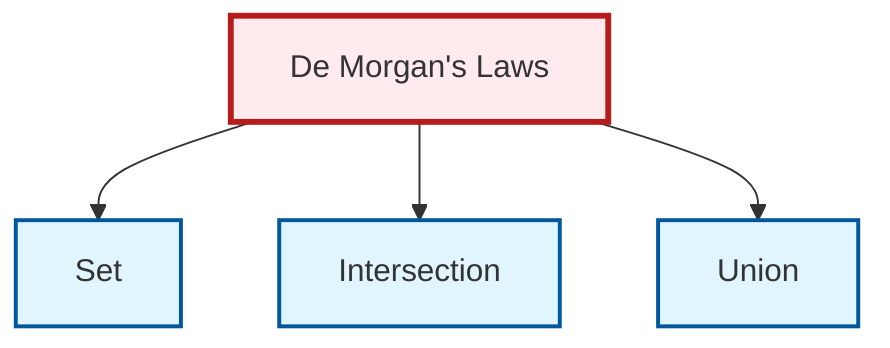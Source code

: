 graph TD
    classDef definition fill:#e1f5fe,stroke:#01579b,stroke-width:2px
    classDef theorem fill:#f3e5f5,stroke:#4a148c,stroke-width:2px
    classDef axiom fill:#fff3e0,stroke:#e65100,stroke-width:2px
    classDef example fill:#e8f5e9,stroke:#1b5e20,stroke-width:2px
    classDef current fill:#ffebee,stroke:#b71c1c,stroke-width:3px
    thm-de-morgan["De Morgan's Laws"]:::theorem
    def-set["Set"]:::definition
    def-union["Union"]:::definition
    def-intersection["Intersection"]:::definition
    thm-de-morgan --> def-set
    thm-de-morgan --> def-intersection
    thm-de-morgan --> def-union
    class thm-de-morgan current